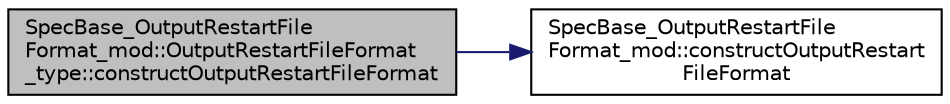 digraph "SpecBase_OutputRestartFileFormat_mod::OutputRestartFileFormat_type::constructOutputRestartFileFormat"
{
 // LATEX_PDF_SIZE
  edge [fontname="Helvetica",fontsize="10",labelfontname="Helvetica",labelfontsize="10"];
  node [fontname="Helvetica",fontsize="10",shape=record];
  rankdir="LR";
  Node1 [label="SpecBase_OutputRestartFile\lFormat_mod::OutputRestartFileFormat\l_type::constructOutputRestartFileFormat",height=0.2,width=0.4,color="black", fillcolor="grey75", style="filled", fontcolor="black",tooltip=" "];
  Node1 -> Node2 [color="midnightblue",fontsize="10",style="solid",fontname="Helvetica"];
  Node2 [label="SpecBase_OutputRestartFile\lFormat_mod::constructOutputRestart\lFileFormat",height=0.2,width=0.4,color="black", fillcolor="white", style="filled",URL="$namespaceSpecBase__OutputRestartFileFormat__mod.html#af4bb64f6aee7de601b2ada56e92edbf0",tooltip=" "];
}
